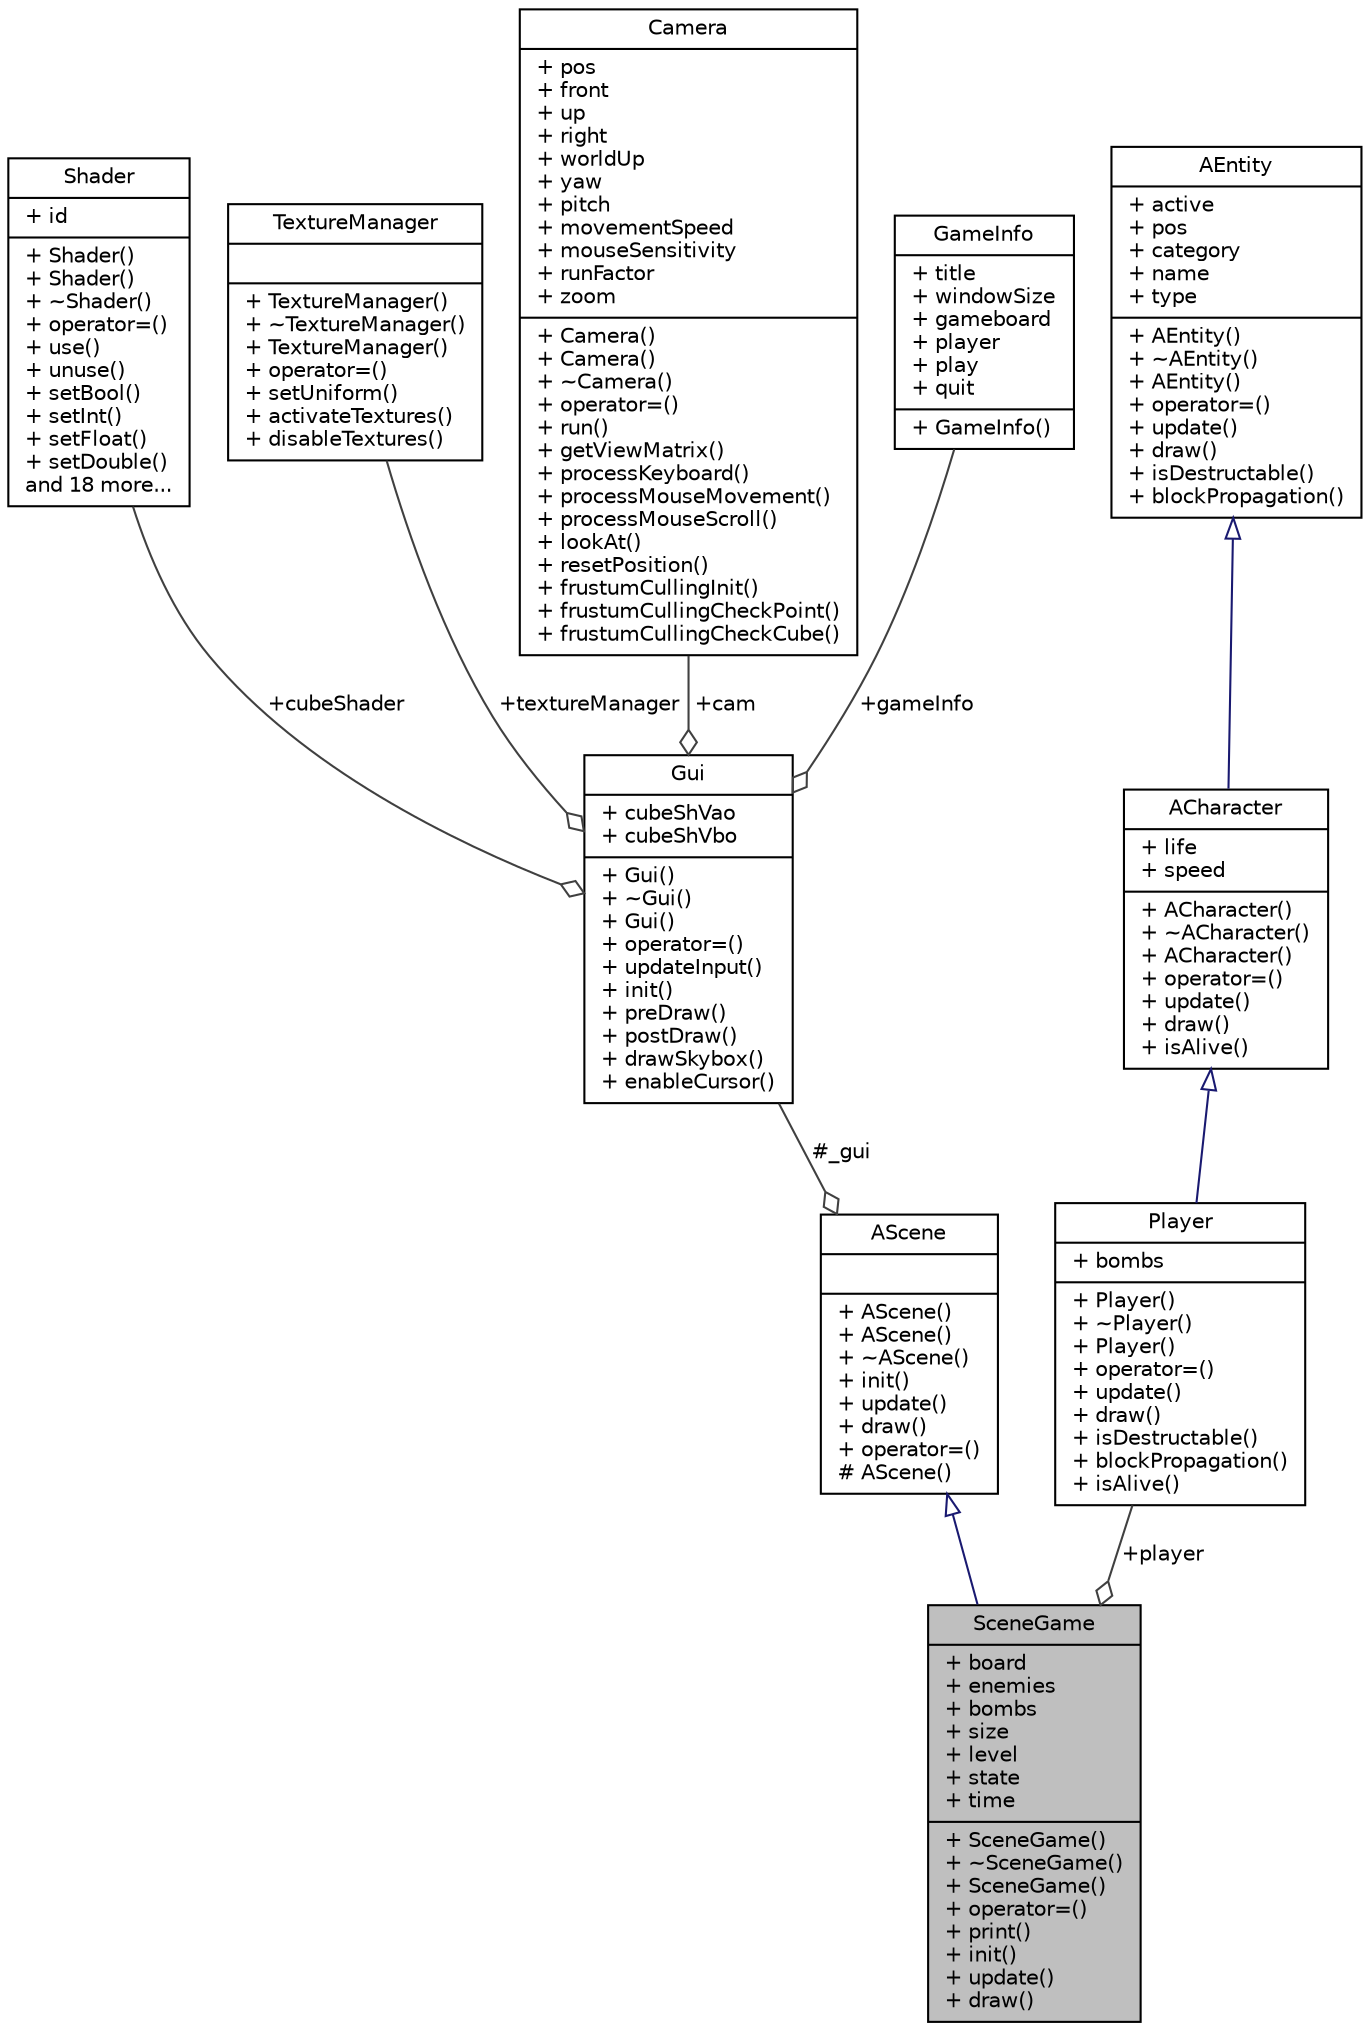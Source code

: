 digraph "SceneGame"
{
 // LATEX_PDF_SIZE
  edge [fontname="Helvetica",fontsize="10",labelfontname="Helvetica",labelfontsize="10"];
  node [fontname="Helvetica",fontsize="10",shape=record];
  Node1 [label="{SceneGame\n|+ board\l+ enemies\l+ bombs\l+ size\l+ level\l+ state\l+ time\l|+ SceneGame()\l+ ~SceneGame()\l+ SceneGame()\l+ operator=()\l+ print()\l+ init()\l+ update()\l+ draw()\l}",height=0.2,width=0.4,color="black", fillcolor="grey75", style="filled", fontcolor="black",tooltip=" "];
  Node2 -> Node1 [dir="back",color="midnightblue",fontsize="10",style="solid",arrowtail="onormal"];
  Node2 [label="{AScene\n||+ AScene()\l+ AScene()\l+ ~AScene()\l+ init()\l+ update()\l+ draw()\l+ operator=()\l# AScene()\l}",height=0.2,width=0.4,color="black", fillcolor="white", style="filled",URL="$class_a_scene.html",tooltip=" "];
  Node3 -> Node2 [color="grey25",fontsize="10",style="solid",label=" #_gui" ,arrowhead="odiamond"];
  Node3 [label="{Gui\n|+ cubeShVao\l+ cubeShVbo\l|+ Gui()\l+ ~Gui()\l+ Gui()\l+ operator=()\l+ updateInput()\l+ init()\l+ preDraw()\l+ postDraw()\l+ drawSkybox()\l+ enableCursor()\l}",height=0.2,width=0.4,color="black", fillcolor="white", style="filled",URL="$class_gui.html",tooltip=" "];
  Node4 -> Node3 [color="grey25",fontsize="10",style="solid",label=" +cubeShader" ,arrowhead="odiamond"];
  Node4 [label="{Shader\n|+ id\l|+ Shader()\l+ Shader()\l+ ~Shader()\l+ operator=()\l+ use()\l+ unuse()\l+ setBool()\l+ setInt()\l+ setFloat()\l+ setDouble()\land 18 more...\l}",height=0.2,width=0.4,color="black", fillcolor="white", style="filled",URL="$class_shader.html",tooltip=" "];
  Node5 -> Node3 [color="grey25",fontsize="10",style="solid",label=" +textureManager" ,arrowhead="odiamond"];
  Node5 [label="{TextureManager\n||+ TextureManager()\l+ ~TextureManager()\l+ TextureManager()\l+ operator=()\l+ setUniform()\l+ activateTextures()\l+ disableTextures()\l}",height=0.2,width=0.4,color="black", fillcolor="white", style="filled",URL="$class_texture_manager.html",tooltip=" "];
  Node6 -> Node3 [color="grey25",fontsize="10",style="solid",label=" +cam" ,arrowhead="odiamond"];
  Node6 [label="{Camera\n|+ pos\l+ front\l+ up\l+ right\l+ worldUp\l+ yaw\l+ pitch\l+ movementSpeed\l+ mouseSensitivity\l+ runFactor\l+ zoom\l|+ Camera()\l+ Camera()\l+ ~Camera()\l+ operator=()\l+ run()\l+ getViewMatrix()\l+ processKeyboard()\l+ processMouseMovement()\l+ processMouseScroll()\l+ lookAt()\l+ resetPosition()\l+ frustumCullingInit()\l+ frustumCullingCheckPoint()\l+ frustumCullingCheckCube()\l}",height=0.2,width=0.4,color="black", fillcolor="white", style="filled",URL="$class_camera.html",tooltip=" "];
  Node7 -> Node3 [color="grey25",fontsize="10",style="solid",label=" +gameInfo" ,arrowhead="odiamond"];
  Node7 [label="{GameInfo\n|+ title\l+ windowSize\l+ gameboard\l+ player\l+ play\l+ quit\l|+ GameInfo()\l}",height=0.2,width=0.4,color="black", fillcolor="white", style="filled",URL="$struct_game_info.html",tooltip=" "];
  Node8 -> Node1 [color="grey25",fontsize="10",style="solid",label=" +player" ,arrowhead="odiamond"];
  Node8 [label="{Player\n|+ bombs\l|+ Player()\l+ ~Player()\l+ Player()\l+ operator=()\l+ update()\l+ draw()\l+ isDestructable()\l+ blockPropagation()\l+ isAlive()\l}",height=0.2,width=0.4,color="black", fillcolor="white", style="filled",URL="$class_player.html",tooltip=" "];
  Node9 -> Node8 [dir="back",color="midnightblue",fontsize="10",style="solid",arrowtail="onormal"];
  Node9 [label="{ACharacter\n|+ life\l+ speed\l|+ ACharacter()\l+ ~ACharacter()\l+ ACharacter()\l+ operator=()\l+ update()\l+ draw()\l+ isAlive()\l}",height=0.2,width=0.4,color="black", fillcolor="white", style="filled",URL="$class_a_character.html",tooltip=" "];
  Node10 -> Node9 [dir="back",color="midnightblue",fontsize="10",style="solid",arrowtail="onormal"];
  Node10 [label="{AEntity\n|+ active\l+ pos\l+ category\l+ name\l+ type\l|+ AEntity()\l+ ~AEntity()\l+ AEntity()\l+ operator=()\l+ update()\l+ draw()\l+ isDestructable()\l+ blockPropagation()\l}",height=0.2,width=0.4,color="black", fillcolor="white", style="filled",URL="$class_a_entity.html",tooltip=" "];
}
